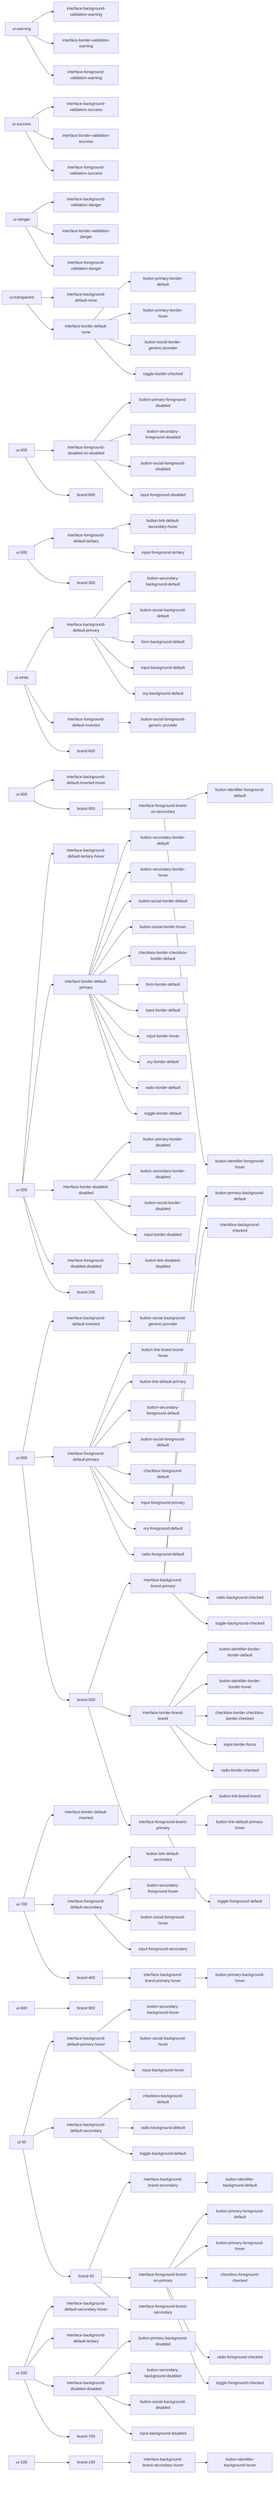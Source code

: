 %% AUTOGENERATED - DO NOT EDIT
graph LR
  ui-white --> interface-background-default-primary
  ui-white --> interface-foreground-default-inverted
  ui-white --> brand-600
  ui-warning --> interface-background-validation-warning
  ui-warning --> interface-border-validation-warning
  ui-warning --> interface-foreground-validation-warning
  ui-transparent --> interface-background-default-none
  ui-transparent --> interface-border-default-none
  ui-success --> interface-background-validation-success
  ui-success --> interface-border-validation-success
  ui-success --> interface-foreground-validation-success
  ui-danger --> interface-background-validation-danger
  ui-danger --> interface-border-validation-danger
  ui-danger --> interface-foreground-validation-danger
  ui-900 --> interface-background-default-inverted
  ui-900 --> interface-foreground-default-primary
  ui-900 --> brand-500
  ui-800 --> interface-background-default-inverted-hover
  ui-800 --> brand-950
  ui-700 --> interface-border-default-inverted
  ui-700 --> interface-foreground-default-secondary
  ui-700 --> brand-400
  ui-600 --> brand-900
  ui-500 --> interface-foreground-default-tertiary
  ui-500 --> brand-300
  ui-50 --> interface-background-default-primary-hover
  ui-50 --> interface-background-default-secondary
  ui-50 --> brand-50
  ui-400 --> interface-foreground-disabled-on-disabled
  ui-400 --> brand-800
  ui-300 --> interface-background-default-tertiary-hover
  ui-300 --> interface-border-default-primary
  ui-300 --> interface-border-disabled-disabled
  ui-300 --> interface-foreground-disabled-disabled
  ui-300 --> brand-200
  ui-200 --> interface-background-default-secondary-hover
  ui-200 --> interface-background-default-tertiary
  ui-200 --> interface-background-disabled-disabled
  ui-200 --> brand-700
  ui-100 --> brand-100
  interface-foreground-disabled-on-disabled --> button-primary-foreground-disabled
  interface-foreground-disabled-on-disabled --> button-secondary-foreground-disabled
  interface-foreground-disabled-on-disabled --> button-social-foreground-disabled
  interface-foreground-disabled-on-disabled --> input-foreground-disabled
  interface-foreground-disabled-disabled --> button-link-disabled-disabled
  interface-foreground-default-tertiary --> button-link-default-secondary-hover
  interface-foreground-default-tertiary --> input-foreground-tertiary
  interface-foreground-default-secondary --> button-link-default-secondary
  interface-foreground-default-secondary --> button-secondary-foreground-hover
  interface-foreground-default-secondary --> button-social-foreground-hover
  interface-foreground-default-secondary --> input-foreground-secondary
  interface-foreground-default-primary --> button-link-brand-brand-hover
  interface-foreground-default-primary --> button-link-default-primary
  interface-foreground-default-primary --> button-secondary-foreground-default
  interface-foreground-default-primary --> button-social-foreground-default
  interface-foreground-default-primary --> checkbox-foreground-default
  interface-foreground-default-primary --> input-foreground-primary
  interface-foreground-default-primary --> ory-foreground-default
  interface-foreground-default-primary --> radio-foreground-default
  interface-foreground-default-inverted --> button-social-foreground-generic-provider
  interface-foreground-brand-primary --> button-link-brand-brand
  interface-foreground-brand-primary --> button-link-default-primary-hover
  interface-foreground-brand-primary --> toggle-foreground-default
  interface-foreground-brand-on-secondary --> button-identifier-foreground-default
  interface-foreground-brand-on-secondary --> button-identifier-foreground-hover
  interface-foreground-brand-on-primary --> button-primary-foreground-default
  interface-foreground-brand-on-primary --> button-primary-foreground-hover
  interface-foreground-brand-on-primary --> checkbox-foreground-checked
  interface-foreground-brand-on-primary --> radio-foreground-checked
  interface-foreground-brand-on-primary --> toggle-foreground-checked
  interface-border-disabled-disabled --> button-primary-border-disabled
  interface-border-disabled-disabled --> button-secondary-border-disabled
  interface-border-disabled-disabled --> button-social-border-disabled
  interface-border-disabled-disabled --> input-border-disabled
  interface-border-default-primary --> button-secondary-border-default
  interface-border-default-primary --> button-secondary-border-hover
  interface-border-default-primary --> button-social-border-default
  interface-border-default-primary --> button-social-border-hover
  interface-border-default-primary --> checkbox-border-checkbox-border-default
  interface-border-default-primary --> form-border-default
  interface-border-default-primary --> input-border-default
  interface-border-default-primary --> input-border-hover
  interface-border-default-primary --> ory-border-default
  interface-border-default-primary --> radio-border-default
  interface-border-default-primary --> toggle-border-default
  interface-border-default-none --> button-primary-border-default
  interface-border-default-none --> button-primary-border-hover
  interface-border-default-none --> button-social-border-generic-provider
  interface-border-default-none --> toggle-border-checked
  interface-border-brand-brand --> button-identifier-border-border-default
  interface-border-brand-brand --> button-identifier-border-border-hover
  interface-border-brand-brand --> checkbox-border-checkbox-border-checked
  interface-border-brand-brand --> input-border-focus
  interface-border-brand-brand --> radio-border-checked
  interface-background-disabled-disabled --> button-primary-background-disabled
  interface-background-disabled-disabled --> button-secondary-background-disabled
  interface-background-disabled-disabled --> button-social-background-disabled
  interface-background-disabled-disabled --> input-background-disabled
  interface-background-default-secondary --> checkbox-background-default
  interface-background-default-secondary --> radio-background-default
  interface-background-default-secondary --> toggle-background-default
  interface-background-default-primary-hover --> button-secondary-background-hover
  interface-background-default-primary-hover --> button-social-background-hover
  interface-background-default-primary-hover --> input-background-hover
  interface-background-default-primary --> button-secondary-background-default
  interface-background-default-primary --> button-social-background-default
  interface-background-default-primary --> form-background-default
  interface-background-default-primary --> input-background-default
  interface-background-default-primary --> ory-background-default
  interface-background-default-inverted --> button-social-background-generic-provider
  interface-background-brand-secondary-hover --> button-identifier-background-hover
  interface-background-brand-secondary --> button-identifier-background-default
  interface-background-brand-primary-hover --> button-primary-background-hover
  interface-background-brand-primary --> button-primary-background-default
  interface-background-brand-primary --> checkbox-background-checked
  interface-background-brand-primary --> radio-background-checked
  interface-background-brand-primary --> toggle-background-checked
  brand-950 --> interface-foreground-brand-on-secondary
  brand-500 --> interface-background-brand-primary
  brand-500 --> interface-border-brand-brand
  brand-500 --> interface-foreground-brand-primary
  brand-50 --> interface-background-brand-secondary
  brand-50 --> interface-foreground-brand-on-primary
  brand-50 --> interface-foreground-brand-secondary
  brand-400 --> interface-background-brand-primary-hover
  brand-100 --> interface-background-brand-secondary-hover